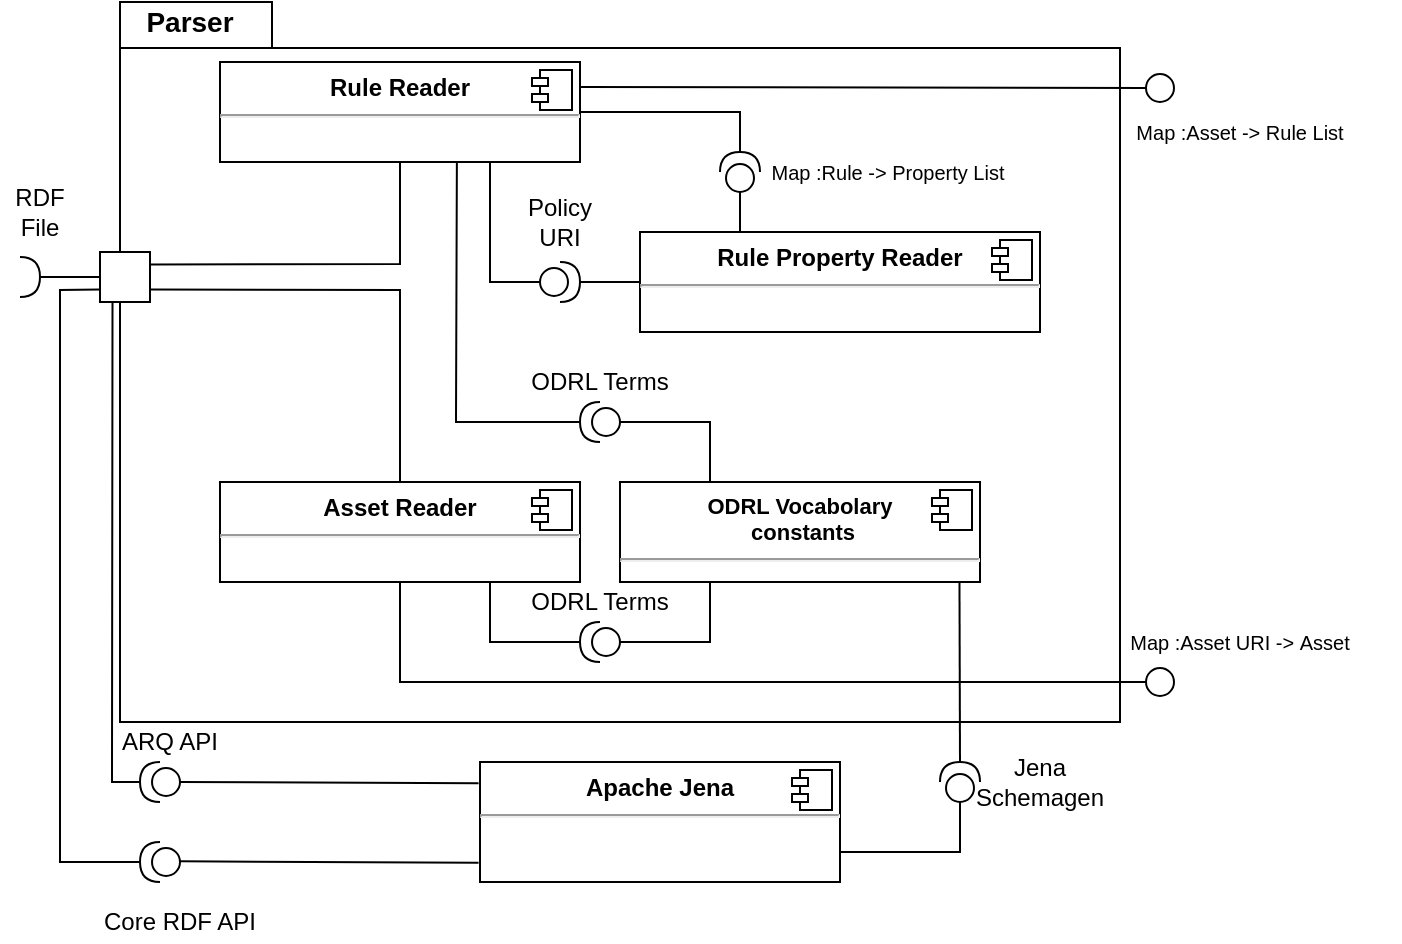 <mxfile version="13.0.4" type="device"><diagram name="Page-1" id="b5b7bab2-c9e2-2cf4-8b2a-24fd1a2a6d21"><mxGraphModel dx="159" dy="82" grid="1" gridSize="10" guides="1" tooltips="1" connect="1" arrows="1" fold="1" page="1" pageScale="1" pageWidth="700" pageHeight="493" background="#ffffff" math="0" shadow="0"><root><mxCell id="0"/><mxCell id="1" parent="0"/><mxCell id="6e0c8c40b5770093-72" value="" style="shape=folder;fontStyle=1;spacingTop=10;tabWidth=76;tabHeight=23;tabPosition=left;html=1;rounded=0;shadow=0;comic=0;labelBackgroundColor=none;strokeWidth=1;fillColor=none;fontFamily=Verdana;fontSize=10;align=center;" parent="1" vertex="1"><mxGeometry x="60" y="10" width="500" height="360" as="geometry"/></mxCell><mxCell id="fWzJoklptdUXaP1bBIgx-2" value="&lt;p style=&quot;margin: 0px ; margin-top: 6px ; text-align: center&quot;&gt;&lt;b&gt;Rule Reader&lt;/b&gt;&lt;/p&gt;&lt;hr&gt;&lt;p style=&quot;margin: 0px ; margin-left: 8px&quot;&gt;&lt;br&gt;&lt;/p&gt;" style="align=left;overflow=fill;html=1;dropTarget=0;" vertex="1" parent="1"><mxGeometry x="110" y="40" width="180" height="50" as="geometry"/></mxCell><mxCell id="fWzJoklptdUXaP1bBIgx-3" value="" style="shape=component;jettyWidth=8;jettyHeight=4;" vertex="1" parent="fWzJoklptdUXaP1bBIgx-2"><mxGeometry x="1" width="20" height="20" relative="1" as="geometry"><mxPoint x="-24" y="4" as="offset"/></mxGeometry></mxCell><mxCell id="fWzJoklptdUXaP1bBIgx-4" value="" style="whiteSpace=wrap;html=1;aspect=fixed;" vertex="1" parent="1"><mxGeometry x="50" y="135" width="25" height="25" as="geometry"/></mxCell><mxCell id="fWzJoklptdUXaP1bBIgx-5" value="" style="endArrow=none;html=1;strokeColor=#000000;rounded=0;exitX=1;exitY=0.25;exitDx=0;exitDy=0;" edge="1" parent="1" source="fWzJoklptdUXaP1bBIgx-4" target="fWzJoklptdUXaP1bBIgx-2"><mxGeometry width="50" height="50" relative="1" as="geometry"><mxPoint x="160" y="150" as="sourcePoint"/><mxPoint x="210" y="170" as="targetPoint"/><Array as="points"><mxPoint x="200" y="141"/></Array></mxGeometry></mxCell><mxCell id="fWzJoklptdUXaP1bBIgx-6" value="&lt;p style=&quot;margin: 0px ; margin-top: 6px ; text-align: center&quot;&gt;&lt;b&gt;Asset Reader&lt;/b&gt;&lt;/p&gt;&lt;hr&gt;&lt;p style=&quot;margin: 0px ; margin-left: 8px&quot;&gt;&lt;br&gt;&lt;/p&gt;" style="align=left;overflow=fill;html=1;dropTarget=0;" vertex="1" parent="1"><mxGeometry x="110" y="250" width="180" height="50" as="geometry"/></mxCell><mxCell id="fWzJoklptdUXaP1bBIgx-7" value="" style="shape=component;jettyWidth=8;jettyHeight=4;" vertex="1" parent="fWzJoklptdUXaP1bBIgx-6"><mxGeometry x="1" width="20" height="20" relative="1" as="geometry"><mxPoint x="-24" y="4" as="offset"/></mxGeometry></mxCell><mxCell id="fWzJoklptdUXaP1bBIgx-9" value="" style="endArrow=none;html=1;strokeColor=#000000;rounded=0;exitX=1;exitY=0.75;exitDx=0;exitDy=0;" edge="1" parent="1" source="fWzJoklptdUXaP1bBIgx-4" target="fWzJoklptdUXaP1bBIgx-6"><mxGeometry width="50" height="50" relative="1" as="geometry"><mxPoint x="140" y="210" as="sourcePoint"/><mxPoint x="210" y="100" as="targetPoint"/><Array as="points"><mxPoint x="200" y="154"/></Array></mxGeometry></mxCell><mxCell id="fWzJoklptdUXaP1bBIgx-10" value="&lt;p style=&quot;margin: 0px ; margin-top: 6px ; text-align: center&quot;&gt;&lt;b&gt;Rule Property Reader&lt;/b&gt;&lt;/p&gt;&lt;hr&gt;&lt;p style=&quot;margin: 0px ; margin-left: 8px&quot;&gt;&lt;br&gt;&lt;/p&gt;" style="align=left;overflow=fill;html=1;dropTarget=0;" vertex="1" parent="1"><mxGeometry x="320" y="125" width="200" height="50" as="geometry"/></mxCell><mxCell id="fWzJoklptdUXaP1bBIgx-11" value="" style="shape=component;jettyWidth=8;jettyHeight=4;" vertex="1" parent="fWzJoklptdUXaP1bBIgx-10"><mxGeometry x="1" width="20" height="20" relative="1" as="geometry"><mxPoint x="-24" y="4" as="offset"/></mxGeometry></mxCell><mxCell id="fWzJoklptdUXaP1bBIgx-12" value="RDF File" style="text;html=1;strokeColor=none;fillColor=none;align=center;verticalAlign=middle;whiteSpace=wrap;rounded=0;" vertex="1" parent="1"><mxGeometry y="105" width="40" height="20" as="geometry"/></mxCell><mxCell id="fWzJoklptdUXaP1bBIgx-13" value="" style="shape=requiredInterface;html=1;verticalLabelPosition=bottom;" vertex="1" parent="1"><mxGeometry x="10" y="137.5" width="10" height="20" as="geometry"/></mxCell><mxCell id="fWzJoklptdUXaP1bBIgx-14" value="" style="endArrow=none;html=1;strokeColor=#000000;entryX=0;entryY=0.5;entryDx=0;entryDy=0;exitX=1;exitY=0.5;exitDx=0;exitDy=0;exitPerimeter=0;" edge="1" parent="1" source="fWzJoklptdUXaP1bBIgx-13" target="fWzJoklptdUXaP1bBIgx-4"><mxGeometry width="50" height="50" relative="1" as="geometry"><mxPoint x="20" y="260" as="sourcePoint"/><mxPoint x="70" y="210" as="targetPoint"/></mxGeometry></mxCell><mxCell id="fWzJoklptdUXaP1bBIgx-25" value="Policy URI" style="text;html=1;strokeColor=none;fillColor=none;align=center;verticalAlign=middle;whiteSpace=wrap;rounded=0;" vertex="1" parent="1"><mxGeometry x="260" y="110" width="40" height="20" as="geometry"/></mxCell><mxCell id="fWzJoklptdUXaP1bBIgx-26" value="" style="endArrow=none;html=1;strokeColor=#000000;entryX=0.75;entryY=1;entryDx=0;entryDy=0;exitX=0;exitY=0.5;exitDx=0;exitDy=0;exitPerimeter=0;rounded=0;" edge="1" parent="1" source="fWzJoklptdUXaP1bBIgx-27" target="fWzJoklptdUXaP1bBIgx-2"><mxGeometry width="50" height="50" relative="1" as="geometry"><mxPoint x="240" y="130" as="sourcePoint"/><mxPoint x="290" y="80" as="targetPoint"/><Array as="points"><mxPoint x="245" y="150"/></Array></mxGeometry></mxCell><mxCell id="fWzJoklptdUXaP1bBIgx-27" value="" style="shape=providedRequiredInterface;html=1;verticalLabelPosition=bottom;" vertex="1" parent="1"><mxGeometry x="270" y="140" width="20" height="20" as="geometry"/></mxCell><mxCell id="fWzJoklptdUXaP1bBIgx-28" value="" style="endArrow=none;html=1;strokeColor=#000000;entryX=0;entryY=0.5;entryDx=0;entryDy=0;exitX=1;exitY=0.5;exitDx=0;exitDy=0;exitPerimeter=0;rounded=0;" edge="1" parent="1" source="fWzJoklptdUXaP1bBIgx-27" target="fWzJoklptdUXaP1bBIgx-10"><mxGeometry width="50" height="50" relative="1" as="geometry"><mxPoint x="280" y="160" as="sourcePoint"/><mxPoint x="255" y="100" as="targetPoint"/><Array as="points"/></mxGeometry></mxCell><mxCell id="fWzJoklptdUXaP1bBIgx-29" value="" style="shape=providedRequiredInterface;html=1;verticalLabelPosition=bottom;rotation=-90;" vertex="1" parent="1"><mxGeometry x="360" y="85" width="20" height="20" as="geometry"/></mxCell><mxCell id="fWzJoklptdUXaP1bBIgx-30" value="" style="endArrow=none;html=1;strokeColor=#000000;entryX=0;entryY=0.5;entryDx=0;entryDy=0;entryPerimeter=0;exitX=0.25;exitY=0;exitDx=0;exitDy=0;" edge="1" parent="1" source="fWzJoklptdUXaP1bBIgx-10" target="fWzJoklptdUXaP1bBIgx-29"><mxGeometry width="50" height="50" relative="1" as="geometry"><mxPoint x="354" y="130" as="sourcePoint"/><mxPoint x="390" y="230" as="targetPoint"/></mxGeometry></mxCell><mxCell id="fWzJoklptdUXaP1bBIgx-33" value="" style="endArrow=none;html=1;strokeColor=#000000;entryX=1;entryY=0.5;entryDx=0;entryDy=0;exitX=1;exitY=0.5;exitDx=0;exitDy=0;exitPerimeter=0;rounded=0;" edge="1" parent="1" source="fWzJoklptdUXaP1bBIgx-29" target="fWzJoklptdUXaP1bBIgx-2"><mxGeometry width="50" height="50" relative="1" as="geometry"><mxPoint x="290.0" y="170" as="sourcePoint"/><mxPoint x="265" y="110" as="targetPoint"/><Array as="points"><mxPoint x="370" y="65"/></Array></mxGeometry></mxCell><mxCell id="fWzJoklptdUXaP1bBIgx-35" value="&lt;font style=&quot;font-size: 10px&quot;&gt;Map :Rule -&amp;gt; Property List&lt;/font&gt;" style="text;html=1;strokeColor=none;fillColor=none;align=center;verticalAlign=middle;whiteSpace=wrap;rounded=0;" vertex="1" parent="1"><mxGeometry x="364" y="85" width="160" height="20" as="geometry"/></mxCell><mxCell id="fWzJoklptdUXaP1bBIgx-36" value="&lt;p style=&quot;margin: 6px 0px 0px ; text-align: center ; font-size: 11px&quot;&gt;&lt;b&gt;&lt;font style=&quot;font-size: 11px&quot;&gt;ODRL Vocabolary&lt;br&gt;&amp;nbsp;constants&lt;/font&gt;&lt;/b&gt;&lt;/p&gt;&lt;hr style=&quot;font-size: 11px&quot;&gt;&lt;p style=&quot;margin: 0px 0px 0px 8px ; font-size: 11px&quot;&gt;&lt;br&gt;&lt;/p&gt;" style="align=left;overflow=fill;html=1;dropTarget=0;" vertex="1" parent="1"><mxGeometry x="310" y="250" width="180" height="50" as="geometry"/></mxCell><mxCell id="fWzJoklptdUXaP1bBIgx-37" value="" style="shape=component;jettyWidth=8;jettyHeight=4;" vertex="1" parent="fWzJoklptdUXaP1bBIgx-36"><mxGeometry x="1" width="20" height="20" relative="1" as="geometry"><mxPoint x="-24" y="4" as="offset"/></mxGeometry></mxCell><mxCell id="fWzJoklptdUXaP1bBIgx-38" value="ODRL Terms" style="text;html=1;strokeColor=none;fillColor=none;align=center;verticalAlign=middle;whiteSpace=wrap;rounded=0;" vertex="1" parent="1"><mxGeometry x="260" y="300" width="80" height="20" as="geometry"/></mxCell><mxCell id="fWzJoklptdUXaP1bBIgx-39" value="" style="endArrow=none;html=1;strokeColor=#000000;entryX=0.25;entryY=1;entryDx=0;entryDy=0;exitX=0;exitY=0.5;exitDx=0;exitDy=0;exitPerimeter=0;rounded=0;" edge="1" parent="1" source="fWzJoklptdUXaP1bBIgx-40" target="fWzJoklptdUXaP1bBIgx-36"><mxGeometry width="50" height="50" relative="1" as="geometry"><mxPoint x="300" y="370" as="sourcePoint"/><mxPoint x="350" y="320" as="targetPoint"/><Array as="points"><mxPoint x="355" y="330"/></Array></mxGeometry></mxCell><mxCell id="fWzJoklptdUXaP1bBIgx-40" value="" style="shape=providedRequiredInterface;html=1;verticalLabelPosition=bottom;rotation=-180;" vertex="1" parent="1"><mxGeometry x="290" y="320" width="20" height="20" as="geometry"/></mxCell><mxCell id="fWzJoklptdUXaP1bBIgx-41" value="" style="endArrow=none;html=1;strokeColor=#000000;entryX=0.75;entryY=1;entryDx=0;entryDy=0;exitX=1;exitY=0.5;exitDx=0;exitDy=0;exitPerimeter=0;rounded=0;" edge="1" parent="1" source="fWzJoklptdUXaP1bBIgx-40" target="fWzJoklptdUXaP1bBIgx-6"><mxGeometry width="50" height="50" relative="1" as="geometry"><mxPoint x="320" y="340" as="sourcePoint"/><mxPoint x="375" y="310" as="targetPoint"/><Array as="points"><mxPoint x="245" y="330"/></Array></mxGeometry></mxCell><mxCell id="fWzJoklptdUXaP1bBIgx-42" value="" style="shape=providedRequiredInterface;html=1;verticalLabelPosition=bottom;rotation=-180;" vertex="1" parent="1"><mxGeometry x="290" y="210" width="20" height="20" as="geometry"/></mxCell><mxCell id="fWzJoklptdUXaP1bBIgx-43" value="" style="endArrow=none;html=1;strokeColor=#000000;entryX=0.25;entryY=0;entryDx=0;entryDy=0;exitX=0;exitY=0.5;exitDx=0;exitDy=0;exitPerimeter=0;rounded=0;" edge="1" parent="1" source="fWzJoklptdUXaP1bBIgx-42" target="fWzJoklptdUXaP1bBIgx-36"><mxGeometry width="50" height="50" relative="1" as="geometry"><mxPoint x="320" y="340" as="sourcePoint"/><mxPoint x="375" y="310" as="targetPoint"/><Array as="points"><mxPoint x="355" y="220"/></Array></mxGeometry></mxCell><mxCell id="fWzJoklptdUXaP1bBIgx-44" value="ODRL Terms" style="text;html=1;strokeColor=none;fillColor=none;align=center;verticalAlign=middle;whiteSpace=wrap;rounded=0;" vertex="1" parent="1"><mxGeometry x="260" y="190" width="80" height="20" as="geometry"/></mxCell><mxCell id="fWzJoklptdUXaP1bBIgx-45" value="" style="endArrow=none;html=1;strokeColor=#000000;entryX=1;entryY=0.5;entryDx=0;entryDy=0;entryPerimeter=0;exitX=0.658;exitY=0.997;exitDx=0;exitDy=0;exitPerimeter=0;rounded=0;" edge="1" parent="1" source="fWzJoklptdUXaP1bBIgx-2" target="fWzJoklptdUXaP1bBIgx-42"><mxGeometry width="50" height="50" relative="1" as="geometry"><mxPoint x="220" y="230" as="sourcePoint"/><mxPoint x="270" y="180" as="targetPoint"/><Array as="points"><mxPoint x="228" y="220"/></Array></mxGeometry></mxCell><mxCell id="fWzJoklptdUXaP1bBIgx-53" value="&lt;b&gt;&lt;font style=&quot;font-size: 14px&quot;&gt;Parser&lt;/font&gt;&lt;/b&gt;" style="text;html=1;strokeColor=none;fillColor=none;align=center;verticalAlign=middle;whiteSpace=wrap;rounded=0;" vertex="1" parent="1"><mxGeometry x="60" y="10" width="70" height="20" as="geometry"/></mxCell><mxCell id="fWzJoklptdUXaP1bBIgx-56" value="&lt;p style=&quot;margin: 0px ; margin-top: 6px ; text-align: center&quot;&gt;&lt;b&gt;Apache Jena&lt;/b&gt;&lt;/p&gt;&lt;hr&gt;&lt;p style=&quot;margin: 0px ; margin-left: 8px&quot;&gt;&lt;br&gt;&lt;/p&gt;" style="align=left;overflow=fill;html=1;dropTarget=0;" vertex="1" parent="1"><mxGeometry x="240" y="390" width="180" height="60" as="geometry"/></mxCell><mxCell id="fWzJoklptdUXaP1bBIgx-57" value="" style="shape=component;jettyWidth=8;jettyHeight=4;" vertex="1" parent="fWzJoklptdUXaP1bBIgx-56"><mxGeometry x="1" width="20" height="20" relative="1" as="geometry"><mxPoint x="-24" y="4" as="offset"/></mxGeometry></mxCell><mxCell id="fWzJoklptdUXaP1bBIgx-60" value="" style="endArrow=none;html=1;strokeColor=#000000;entryX=0;entryY=0.75;entryDx=0;entryDy=0;exitX=1;exitY=0.5;exitDx=0;exitDy=0;exitPerimeter=0;rounded=0;" edge="1" parent="1" source="fWzJoklptdUXaP1bBIgx-65" target="fWzJoklptdUXaP1bBIgx-4"><mxGeometry width="50" height="50" relative="1" as="geometry"><mxPoint x="65" y="440" as="sourcePoint"/><mxPoint x="70" y="270" as="targetPoint"/><Array as="points"><mxPoint x="30" y="440"/><mxPoint x="30" y="154"/></Array></mxGeometry></mxCell><mxCell id="fWzJoklptdUXaP1bBIgx-61" value="" style="endArrow=none;html=1;strokeColor=#000000;exitX=1;exitY=0.5;exitDx=0;exitDy=0;exitPerimeter=0;entryX=0.25;entryY=1;entryDx=0;entryDy=0;rounded=0;" edge="1" parent="1" source="fWzJoklptdUXaP1bBIgx-64" target="fWzJoklptdUXaP1bBIgx-4"><mxGeometry width="50" height="50" relative="1" as="geometry"><mxPoint x="65" y="400" as="sourcePoint"/><mxPoint x="50" y="160" as="targetPoint"/><Array as="points"><mxPoint x="56" y="400"/></Array></mxGeometry></mxCell><mxCell id="fWzJoklptdUXaP1bBIgx-62" value="ARQ API" style="text;html=1;strokeColor=none;fillColor=none;align=center;verticalAlign=middle;whiteSpace=wrap;rounded=0;" vertex="1" parent="1"><mxGeometry x="50" y="370" width="70" height="20" as="geometry"/></mxCell><mxCell id="fWzJoklptdUXaP1bBIgx-63" value="Core RDF API" style="text;html=1;strokeColor=none;fillColor=none;align=center;verticalAlign=middle;whiteSpace=wrap;rounded=0;" vertex="1" parent="1"><mxGeometry x="50" y="460" width="80" height="20" as="geometry"/></mxCell><mxCell id="fWzJoklptdUXaP1bBIgx-64" value="" style="shape=providedRequiredInterface;html=1;verticalLabelPosition=bottom;rotation=-180;" vertex="1" parent="1"><mxGeometry x="70" y="390" width="20" height="20" as="geometry"/></mxCell><mxCell id="fWzJoklptdUXaP1bBIgx-65" value="" style="shape=providedRequiredInterface;html=1;verticalLabelPosition=bottom;rotation=-180;" vertex="1" parent="1"><mxGeometry x="70" y="430" width="20" height="20" as="geometry"/></mxCell><mxCell id="fWzJoklptdUXaP1bBIgx-68" value="" style="endArrow=none;html=1;strokeColor=#000000;entryX=-0.004;entryY=0.178;entryDx=0;entryDy=0;exitX=0;exitY=0.5;exitDx=0;exitDy=0;exitPerimeter=0;entryPerimeter=0;" edge="1" parent="1" source="fWzJoklptdUXaP1bBIgx-64" target="fWzJoklptdUXaP1bBIgx-56"><mxGeometry width="50" height="50" relative="1" as="geometry"><mxPoint x="100" y="450" as="sourcePoint"/><mxPoint x="150" y="400" as="targetPoint"/></mxGeometry></mxCell><mxCell id="fWzJoklptdUXaP1bBIgx-69" value="" style="endArrow=none;html=1;strokeColor=#000000;entryX=-0.004;entryY=0.178;entryDx=0;entryDy=0;exitX=0;exitY=0.5;exitDx=0;exitDy=0;exitPerimeter=0;entryPerimeter=0;" edge="1" parent="1"><mxGeometry width="50" height="50" relative="1" as="geometry"><mxPoint x="90" y="439.66" as="sourcePoint"/><mxPoint x="239.28" y="440.34" as="targetPoint"/></mxGeometry></mxCell><mxCell id="fWzJoklptdUXaP1bBIgx-70" value="" style="shape=providedRequiredInterface;html=1;verticalLabelPosition=bottom;rotation=-90;" vertex="1" parent="1"><mxGeometry x="470" y="390" width="20" height="20" as="geometry"/></mxCell><mxCell id="fWzJoklptdUXaP1bBIgx-71" value="" style="endArrow=none;html=1;strokeColor=#000000;exitX=1;exitY=0.5;exitDx=0;exitDy=0;exitPerimeter=0;entryX=0.943;entryY=1.008;entryDx=0;entryDy=0;entryPerimeter=0;" edge="1" parent="1" source="fWzJoklptdUXaP1bBIgx-70" target="fWzJoklptdUXaP1bBIgx-36"><mxGeometry width="50" height="50" relative="1" as="geometry"><mxPoint x="440" y="510" as="sourcePoint"/><mxPoint x="478" y="299" as="targetPoint"/></mxGeometry></mxCell><mxCell id="fWzJoklptdUXaP1bBIgx-72" value="" style="endArrow=none;html=1;strokeColor=#000000;entryX=0;entryY=0.5;entryDx=0;entryDy=0;entryPerimeter=0;exitX=1;exitY=0.75;exitDx=0;exitDy=0;rounded=0;" edge="1" parent="1" source="fWzJoklptdUXaP1bBIgx-56" target="fWzJoklptdUXaP1bBIgx-70"><mxGeometry width="50" height="50" relative="1" as="geometry"><mxPoint x="450" y="470" as="sourcePoint"/><mxPoint x="500" y="420" as="targetPoint"/><Array as="points"><mxPoint x="480" y="435"/></Array></mxGeometry></mxCell><mxCell id="fWzJoklptdUXaP1bBIgx-73" value="Jena Schemagen" style="text;html=1;strokeColor=none;fillColor=none;align=center;verticalAlign=middle;whiteSpace=wrap;rounded=0;" vertex="1" parent="1"><mxGeometry x="500" y="390" width="40" height="20" as="geometry"/></mxCell><mxCell id="fWzJoklptdUXaP1bBIgx-76" value="" style="endArrow=oval;html=1;strokeColor=#000000;exitX=1;exitY=0.25;exitDx=0;exitDy=0;endFill=0;endSize=14;" edge="1" parent="1" source="fWzJoklptdUXaP1bBIgx-2"><mxGeometry width="50" height="50" relative="1" as="geometry"><mxPoint x="300" y="90" as="sourcePoint"/><mxPoint x="580" y="53" as="targetPoint"/></mxGeometry></mxCell><mxCell id="fWzJoklptdUXaP1bBIgx-77" value="&lt;font style=&quot;font-size: 10px&quot;&gt;Map :Asset -&amp;gt; Rule List&lt;/font&gt;" style="text;html=1;strokeColor=none;fillColor=none;align=center;verticalAlign=middle;whiteSpace=wrap;rounded=0;" vertex="1" parent="1"><mxGeometry x="540" y="65" width="160" height="20" as="geometry"/></mxCell><mxCell id="fWzJoklptdUXaP1bBIgx-79" value="" style="endArrow=oval;html=1;strokeColor=#000000;exitX=0.5;exitY=1;exitDx=0;exitDy=0;endFill=0;endSize=14;rounded=0;" edge="1" parent="1" source="fWzJoklptdUXaP1bBIgx-6"><mxGeometry width="50" height="50" relative="1" as="geometry"><mxPoint x="300" y="62.5" as="sourcePoint"/><mxPoint x="580" y="350" as="targetPoint"/><Array as="points"><mxPoint x="200" y="350"/></Array></mxGeometry></mxCell><mxCell id="fWzJoklptdUXaP1bBIgx-80" value="&lt;font style=&quot;font-size: 10px&quot;&gt;Map :Asset URI -&amp;gt;&amp;nbsp;Asset&lt;/font&gt;" style="text;html=1;strokeColor=none;fillColor=none;align=center;verticalAlign=middle;whiteSpace=wrap;rounded=0;" vertex="1" parent="1"><mxGeometry x="540" y="320" width="160" height="20" as="geometry"/></mxCell></root></mxGraphModel></diagram></mxfile>